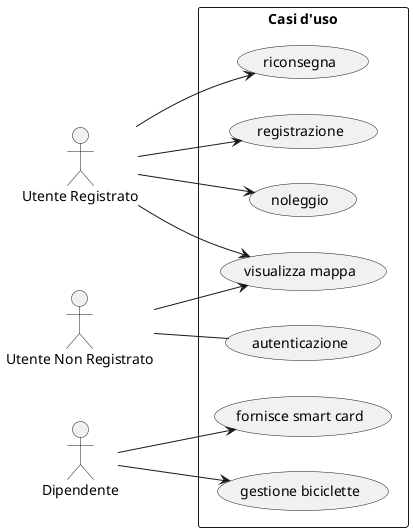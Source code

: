 @startuml UseCase
left to right direction

'====> Actors
:Utente Registrato: as User
:Utente Non Registrato: as Visitor
:Dipendente: as Employee


rectangle "Casi d'uso" {
    User --> (registrazione)
    Visitor -- (autenticazione)
    User --> (noleggio)
    User --> (riconsegna)
    User --> (visualizza mappa)
    Visitor --> (visualizza mappa)
    Employee --> (gestione biciclette)
    Employee --> (fornisce smart card)
}

@enduml
